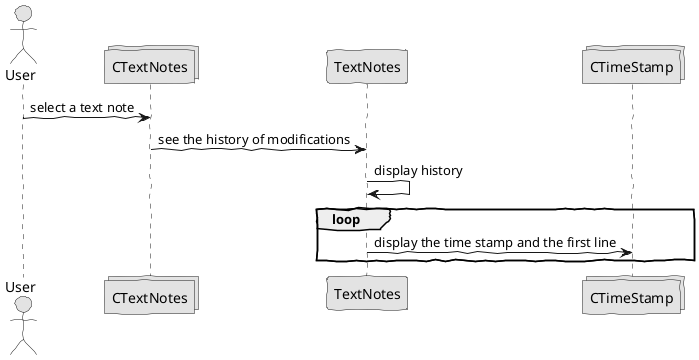 @startuml  analysis4.png
skinparam handwritten true
skinparam monochrome true
skinparam packageStyle rect
skinparam defaultFontName FG Virgil
skinparam shadowing false

actor User
collections CTextNotes

User -> CTextNotes : select a text note

CTextNotes -> TextNotes : see the history of modifications

TextNotes -> TextNotes : display history

collections CTimeStamp

loop

    TextNotes -> CTimeStamp : display the time stamp and the first line

end

@enduml
